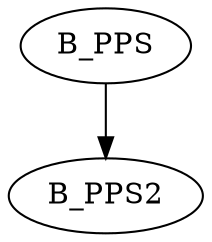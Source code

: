 digraph g {
name="helloadv";

graph []
edge  [type="defdst"]
node [qlo="1"]//, qHi="1", qIl="1"];

subgraph cpu0 {
  node  [cpu="0"];

    B_PPS2     [type="block",  tperiod=1000000000];

    B_PPS -> B_PPS2;

}


}

